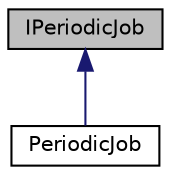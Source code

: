 digraph "IPeriodicJob"
{
 // LATEX_PDF_SIZE
  edge [fontname="Helvetica",fontsize="10",labelfontname="Helvetica",labelfontsize="10"];
  node [fontname="Helvetica",fontsize="10",shape=record];
  Node1 [label="IPeriodicJob",height=0.2,width=0.4,color="black", fillcolor="grey75", style="filled", fontcolor="black",tooltip="interface class which represents a PeriodicJob which can be run or stopped."];
  Node1 -> Node2 [dir="back",color="midnightblue",fontsize="10",style="solid",fontname="Helvetica"];
  Node2 [label="PeriodicJob",height=0.2,width=0.4,color="black", fillcolor="white", style="filled",URL="$class_periodic_job.html",tooltip="A thread-safe class which implements IPeriodicJob."];
}
